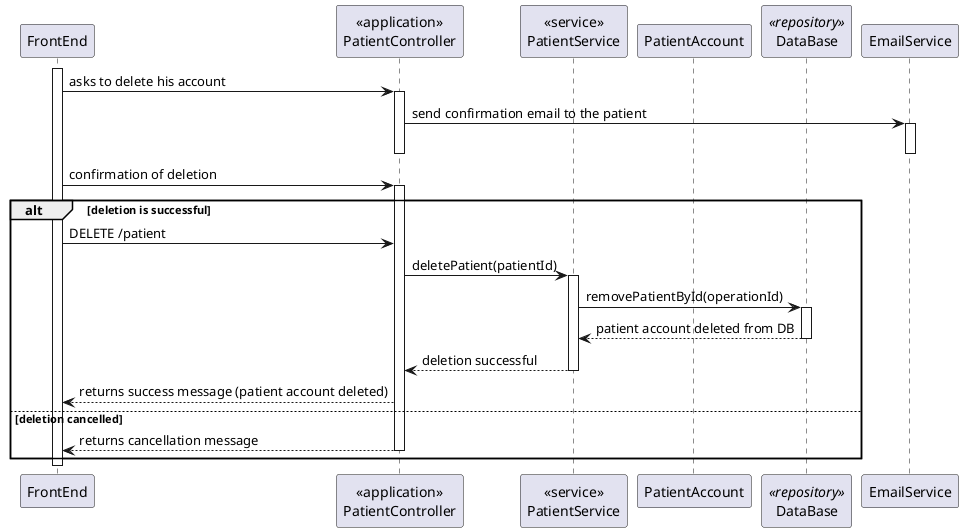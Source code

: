 ﻿@startuml
'autonumber
participant FrontEnd as sys
participant "<<application>>\nPatientController" as ctrl
participant "<<service>>\nPatientService" as serv
participant "PatientAccount" as operation
participant "DataBase" as repo <<repository>>

participant "EmailService" as es


activate sys

sys -> ctrl: asks to delete his account
activate ctrl

ctrl -> es: send confirmation email to the patient 
activate es

deactivate es

deactivate ctrl

sys -> ctrl: confirmation of deletion
activate ctrl



alt deletion is successful

sys -> ctrl : DELETE /patient 

    ctrl -> serv: deletePatient(patientId)

    activate serv

    serv -> repo: removePatientById(operationId)

    activate repo

    repo --> serv: patient account deleted from DB

    deactivate repo

    serv --> ctrl: deletion successful

    deactivate serv

    ctrl --> sys: returns success message (patient account deleted)


else deletion cancelled

    ctrl --> sys: returns cancellation message

    deactivate ctrl

end

deactivate sys
deactivate ctrl

@enduml